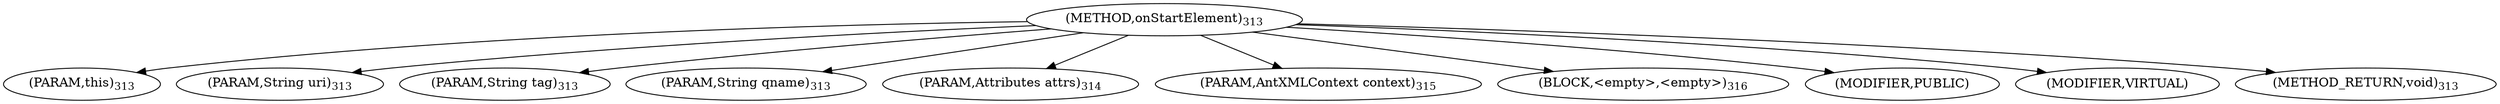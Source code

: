 digraph "onStartElement" {  
"674" [label = <(METHOD,onStartElement)<SUB>313</SUB>> ]
"675" [label = <(PARAM,this)<SUB>313</SUB>> ]
"676" [label = <(PARAM,String uri)<SUB>313</SUB>> ]
"677" [label = <(PARAM,String tag)<SUB>313</SUB>> ]
"678" [label = <(PARAM,String qname)<SUB>313</SUB>> ]
"679" [label = <(PARAM,Attributes attrs)<SUB>314</SUB>> ]
"680" [label = <(PARAM,AntXMLContext context)<SUB>315</SUB>> ]
"681" [label = <(BLOCK,&lt;empty&gt;,&lt;empty&gt;)<SUB>316</SUB>> ]
"682" [label = <(MODIFIER,PUBLIC)> ]
"683" [label = <(MODIFIER,VIRTUAL)> ]
"684" [label = <(METHOD_RETURN,void)<SUB>313</SUB>> ]
  "674" -> "675" 
  "674" -> "676" 
  "674" -> "677" 
  "674" -> "678" 
  "674" -> "679" 
  "674" -> "680" 
  "674" -> "681" 
  "674" -> "682" 
  "674" -> "683" 
  "674" -> "684" 
}
